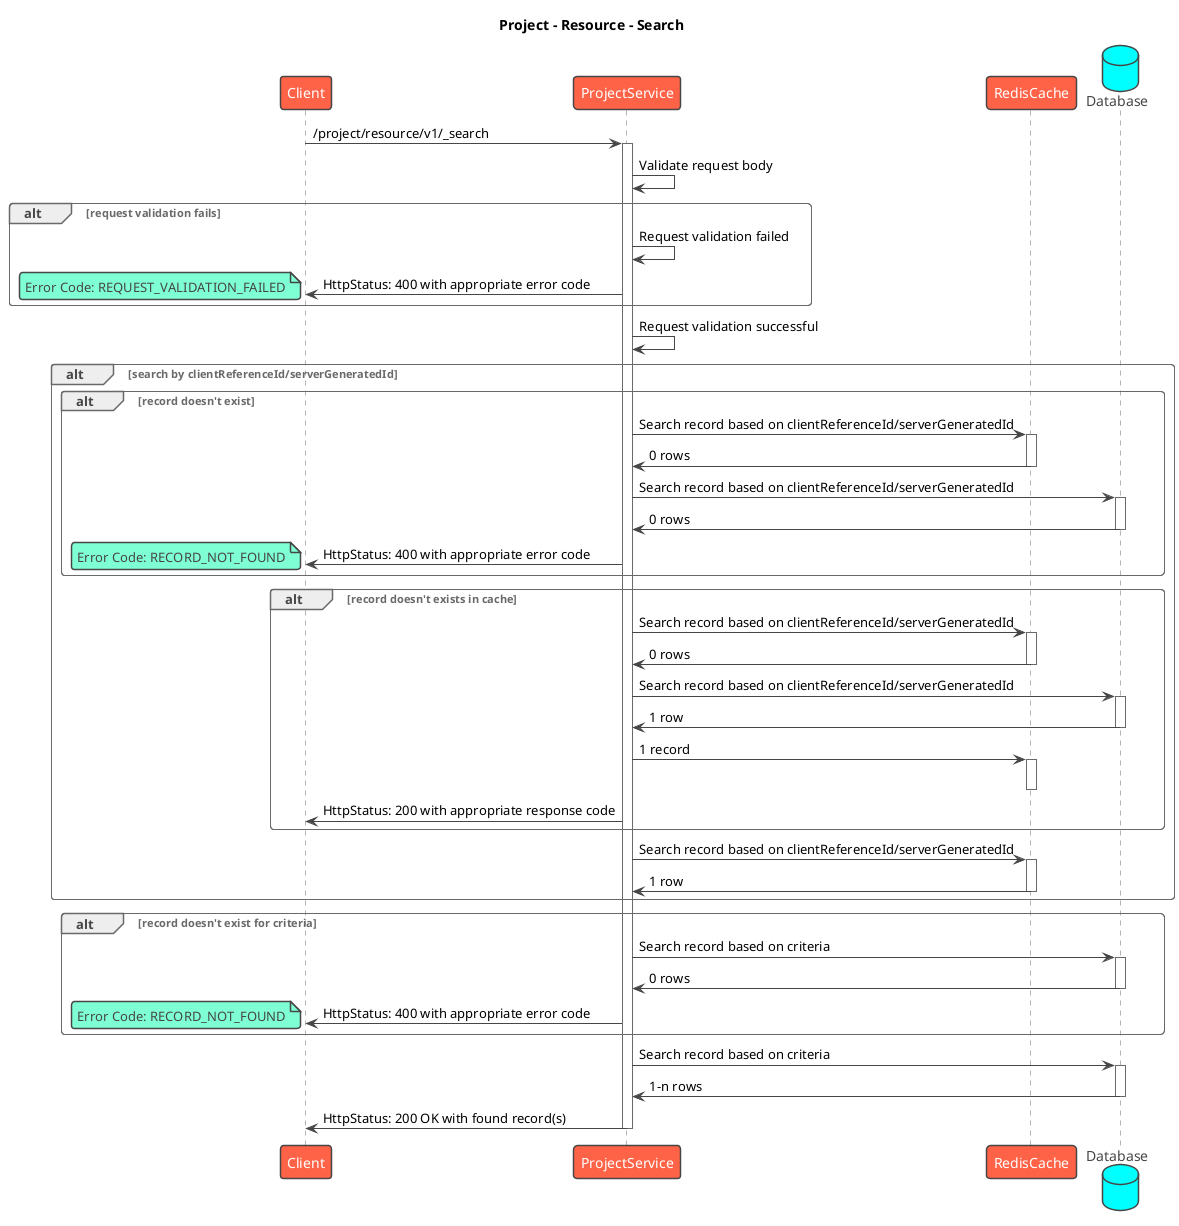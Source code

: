 @startuml
title Project - Resource - Search
!theme vibrant
participant Client as c
participant ProjectService as s
participant RedisCache as rc
database Database as db
c -> s : /project/resource/v1/_search
activate s
s -> s: Validate request body
alt request validation fails
    s -> s: Request validation failed
    s -> c: HttpStatus: 400 with appropriate error code
    note left
      Error Code: REQUEST_VALIDATION_FAILED
    end note
end
s -> s: Request validation successful
alt search by clientReferenceId/serverGeneratedId
    alt record doesn't exist
        s -> rc: Search record based on clientReferenceId/serverGeneratedId
        activate rc
        rc -> s: 0 rows
        deactivate rc
        s -> db: Search record based on clientReferenceId/serverGeneratedId
        activate db
        db -> s: 0 rows
        deactivate db
        s -> c: HttpStatus: 400 with appropriate error code
        note left
          Error Code: RECORD_NOT_FOUND
        end note
    end
    alt record doesn't exists in cache
        s -> rc: Search record based on clientReferenceId/serverGeneratedId
        activate rc
        rc -> s: 0 rows
        deactivate rc
        s -> db: Search record based on clientReferenceId/serverGeneratedId
        activate db
        db -> s: 1 row
        deactivate db
        s -> rc: 1 record
        activate rc
        deactivate rc
        s -> c: HttpStatus: 200 with appropriate response code
    end
s -> rc: Search record based on clientReferenceId/serverGeneratedId
activate rc
rc -> s: 1 row
deactivate rc
end
alt record doesn't exist for criteria
    s -> db: Search record based on criteria
    activate db
    db -> s: 0 rows
    deactivate db
    s -> c: HttpStatus: 400 with appropriate error code
    note left
      Error Code: RECORD_NOT_FOUND
    end note
end
s -> db: Search record based on criteria
activate db
db -> s: 1-n rows
deactivate db
s -> c: HttpStatus: 200 OK with found record(s)
deactivate s
@enduml
